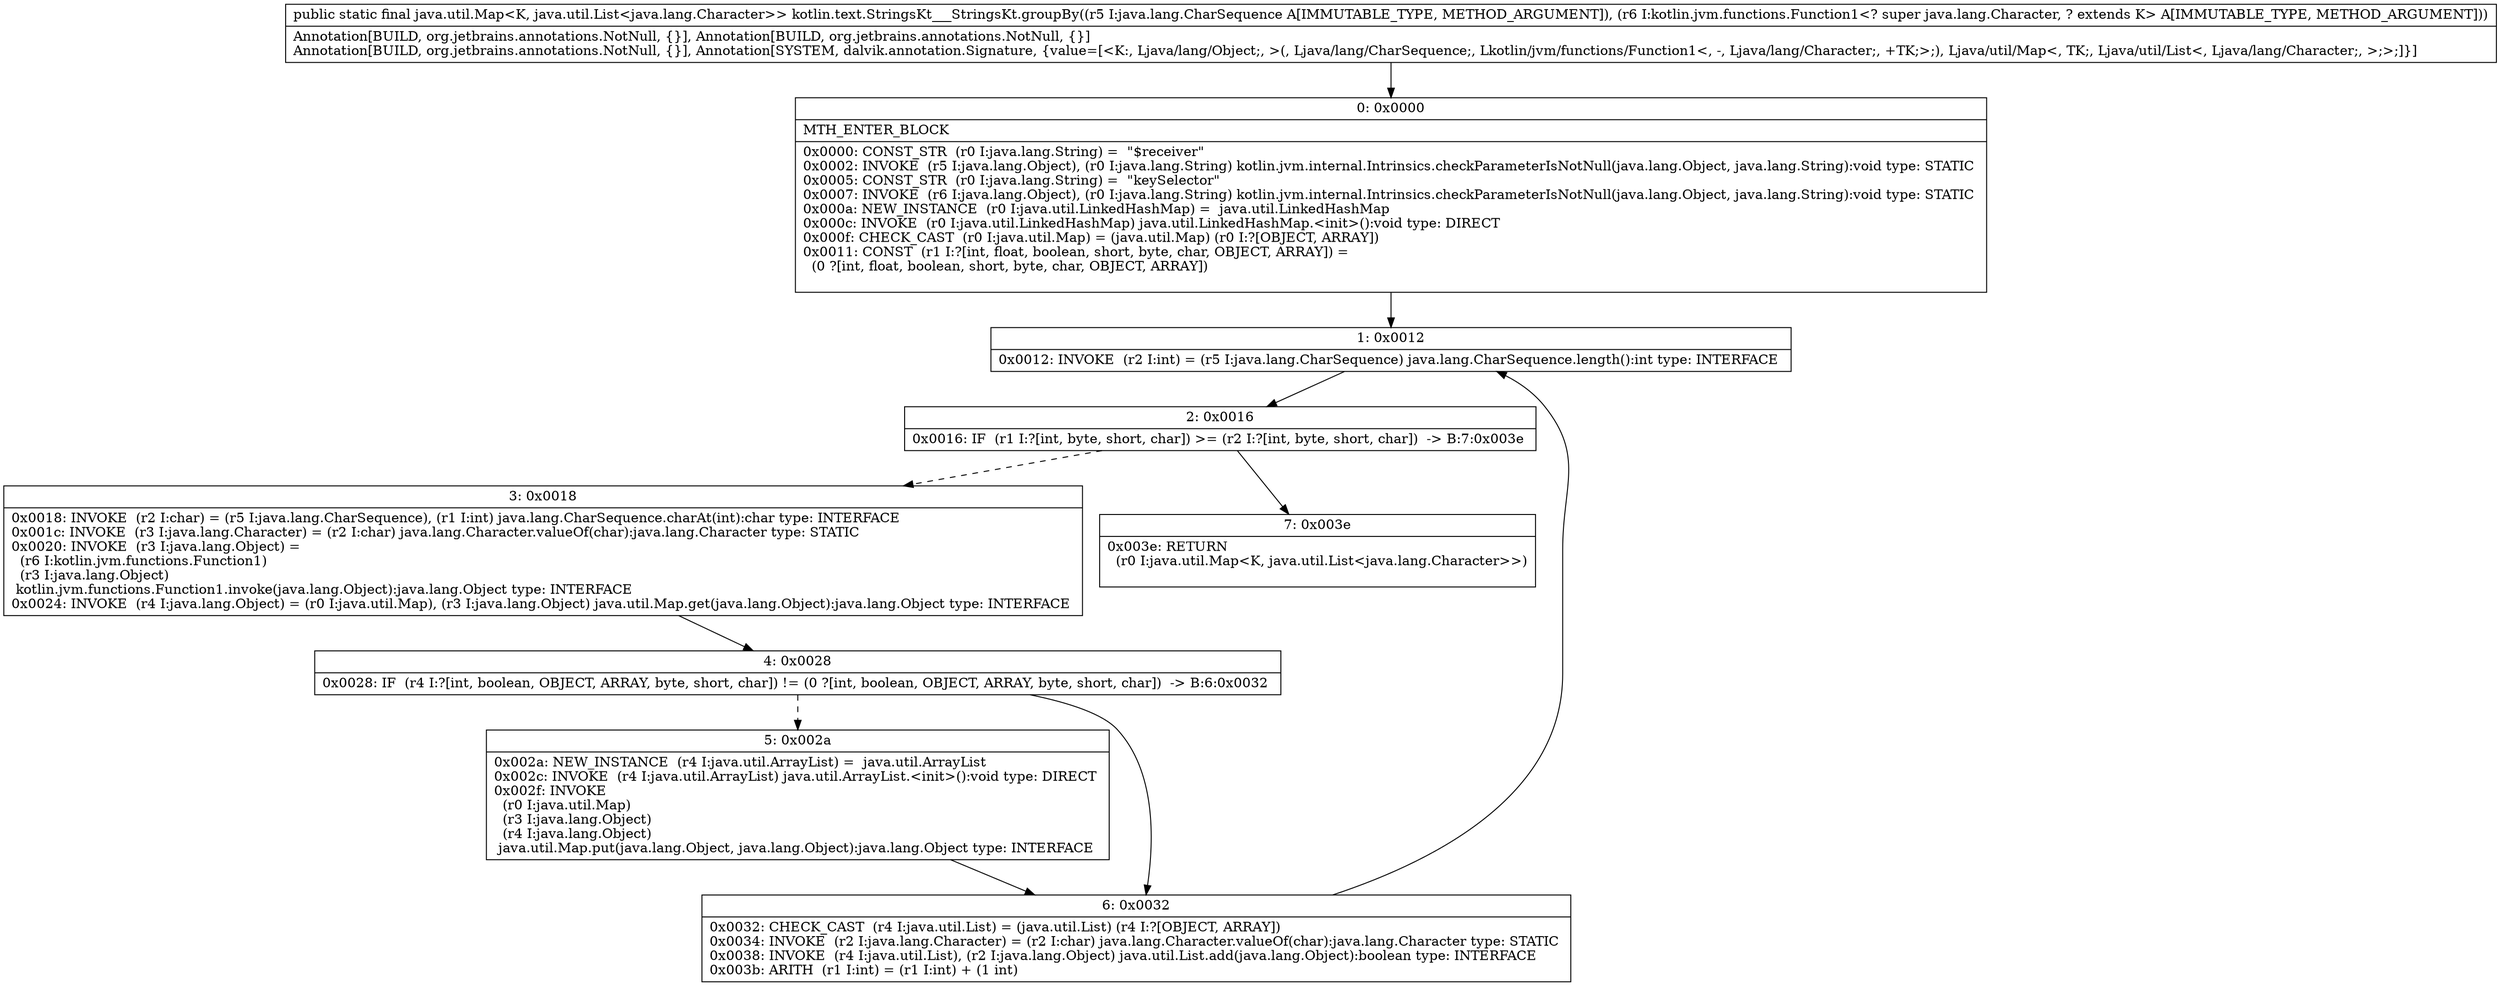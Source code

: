 digraph "CFG forkotlin.text.StringsKt___StringsKt.groupBy(Ljava\/lang\/CharSequence;Lkotlin\/jvm\/functions\/Function1;)Ljava\/util\/Map;" {
Node_0 [shape=record,label="{0\:\ 0x0000|MTH_ENTER_BLOCK\l|0x0000: CONST_STR  (r0 I:java.lang.String) =  \"$receiver\" \l0x0002: INVOKE  (r5 I:java.lang.Object), (r0 I:java.lang.String) kotlin.jvm.internal.Intrinsics.checkParameterIsNotNull(java.lang.Object, java.lang.String):void type: STATIC \l0x0005: CONST_STR  (r0 I:java.lang.String) =  \"keySelector\" \l0x0007: INVOKE  (r6 I:java.lang.Object), (r0 I:java.lang.String) kotlin.jvm.internal.Intrinsics.checkParameterIsNotNull(java.lang.Object, java.lang.String):void type: STATIC \l0x000a: NEW_INSTANCE  (r0 I:java.util.LinkedHashMap) =  java.util.LinkedHashMap \l0x000c: INVOKE  (r0 I:java.util.LinkedHashMap) java.util.LinkedHashMap.\<init\>():void type: DIRECT \l0x000f: CHECK_CAST  (r0 I:java.util.Map) = (java.util.Map) (r0 I:?[OBJECT, ARRAY]) \l0x0011: CONST  (r1 I:?[int, float, boolean, short, byte, char, OBJECT, ARRAY]) = \l  (0 ?[int, float, boolean, short, byte, char, OBJECT, ARRAY])\l \l}"];
Node_1 [shape=record,label="{1\:\ 0x0012|0x0012: INVOKE  (r2 I:int) = (r5 I:java.lang.CharSequence) java.lang.CharSequence.length():int type: INTERFACE \l}"];
Node_2 [shape=record,label="{2\:\ 0x0016|0x0016: IF  (r1 I:?[int, byte, short, char]) \>= (r2 I:?[int, byte, short, char])  \-\> B:7:0x003e \l}"];
Node_3 [shape=record,label="{3\:\ 0x0018|0x0018: INVOKE  (r2 I:char) = (r5 I:java.lang.CharSequence), (r1 I:int) java.lang.CharSequence.charAt(int):char type: INTERFACE \l0x001c: INVOKE  (r3 I:java.lang.Character) = (r2 I:char) java.lang.Character.valueOf(char):java.lang.Character type: STATIC \l0x0020: INVOKE  (r3 I:java.lang.Object) = \l  (r6 I:kotlin.jvm.functions.Function1)\l  (r3 I:java.lang.Object)\l kotlin.jvm.functions.Function1.invoke(java.lang.Object):java.lang.Object type: INTERFACE \l0x0024: INVOKE  (r4 I:java.lang.Object) = (r0 I:java.util.Map), (r3 I:java.lang.Object) java.util.Map.get(java.lang.Object):java.lang.Object type: INTERFACE \l}"];
Node_4 [shape=record,label="{4\:\ 0x0028|0x0028: IF  (r4 I:?[int, boolean, OBJECT, ARRAY, byte, short, char]) != (0 ?[int, boolean, OBJECT, ARRAY, byte, short, char])  \-\> B:6:0x0032 \l}"];
Node_5 [shape=record,label="{5\:\ 0x002a|0x002a: NEW_INSTANCE  (r4 I:java.util.ArrayList) =  java.util.ArrayList \l0x002c: INVOKE  (r4 I:java.util.ArrayList) java.util.ArrayList.\<init\>():void type: DIRECT \l0x002f: INVOKE  \l  (r0 I:java.util.Map)\l  (r3 I:java.lang.Object)\l  (r4 I:java.lang.Object)\l java.util.Map.put(java.lang.Object, java.lang.Object):java.lang.Object type: INTERFACE \l}"];
Node_6 [shape=record,label="{6\:\ 0x0032|0x0032: CHECK_CAST  (r4 I:java.util.List) = (java.util.List) (r4 I:?[OBJECT, ARRAY]) \l0x0034: INVOKE  (r2 I:java.lang.Character) = (r2 I:char) java.lang.Character.valueOf(char):java.lang.Character type: STATIC \l0x0038: INVOKE  (r4 I:java.util.List), (r2 I:java.lang.Object) java.util.List.add(java.lang.Object):boolean type: INTERFACE \l0x003b: ARITH  (r1 I:int) = (r1 I:int) + (1 int) \l}"];
Node_7 [shape=record,label="{7\:\ 0x003e|0x003e: RETURN  \l  (r0 I:java.util.Map\<K, java.util.List\<java.lang.Character\>\>)\l \l}"];
MethodNode[shape=record,label="{public static final java.util.Map\<K, java.util.List\<java.lang.Character\>\> kotlin.text.StringsKt___StringsKt.groupBy((r5 I:java.lang.CharSequence A[IMMUTABLE_TYPE, METHOD_ARGUMENT]), (r6 I:kotlin.jvm.functions.Function1\<? super java.lang.Character, ? extends K\> A[IMMUTABLE_TYPE, METHOD_ARGUMENT]))  | Annotation[BUILD, org.jetbrains.annotations.NotNull, \{\}], Annotation[BUILD, org.jetbrains.annotations.NotNull, \{\}]\lAnnotation[BUILD, org.jetbrains.annotations.NotNull, \{\}], Annotation[SYSTEM, dalvik.annotation.Signature, \{value=[\<K:, Ljava\/lang\/Object;, \>(, Ljava\/lang\/CharSequence;, Lkotlin\/jvm\/functions\/Function1\<, \-, Ljava\/lang\/Character;, +TK;\>;), Ljava\/util\/Map\<, TK;, Ljava\/util\/List\<, Ljava\/lang\/Character;, \>;\>;]\}]\l}"];
MethodNode -> Node_0;
Node_0 -> Node_1;
Node_1 -> Node_2;
Node_2 -> Node_3[style=dashed];
Node_2 -> Node_7;
Node_3 -> Node_4;
Node_4 -> Node_5[style=dashed];
Node_4 -> Node_6;
Node_5 -> Node_6;
Node_6 -> Node_1;
}


